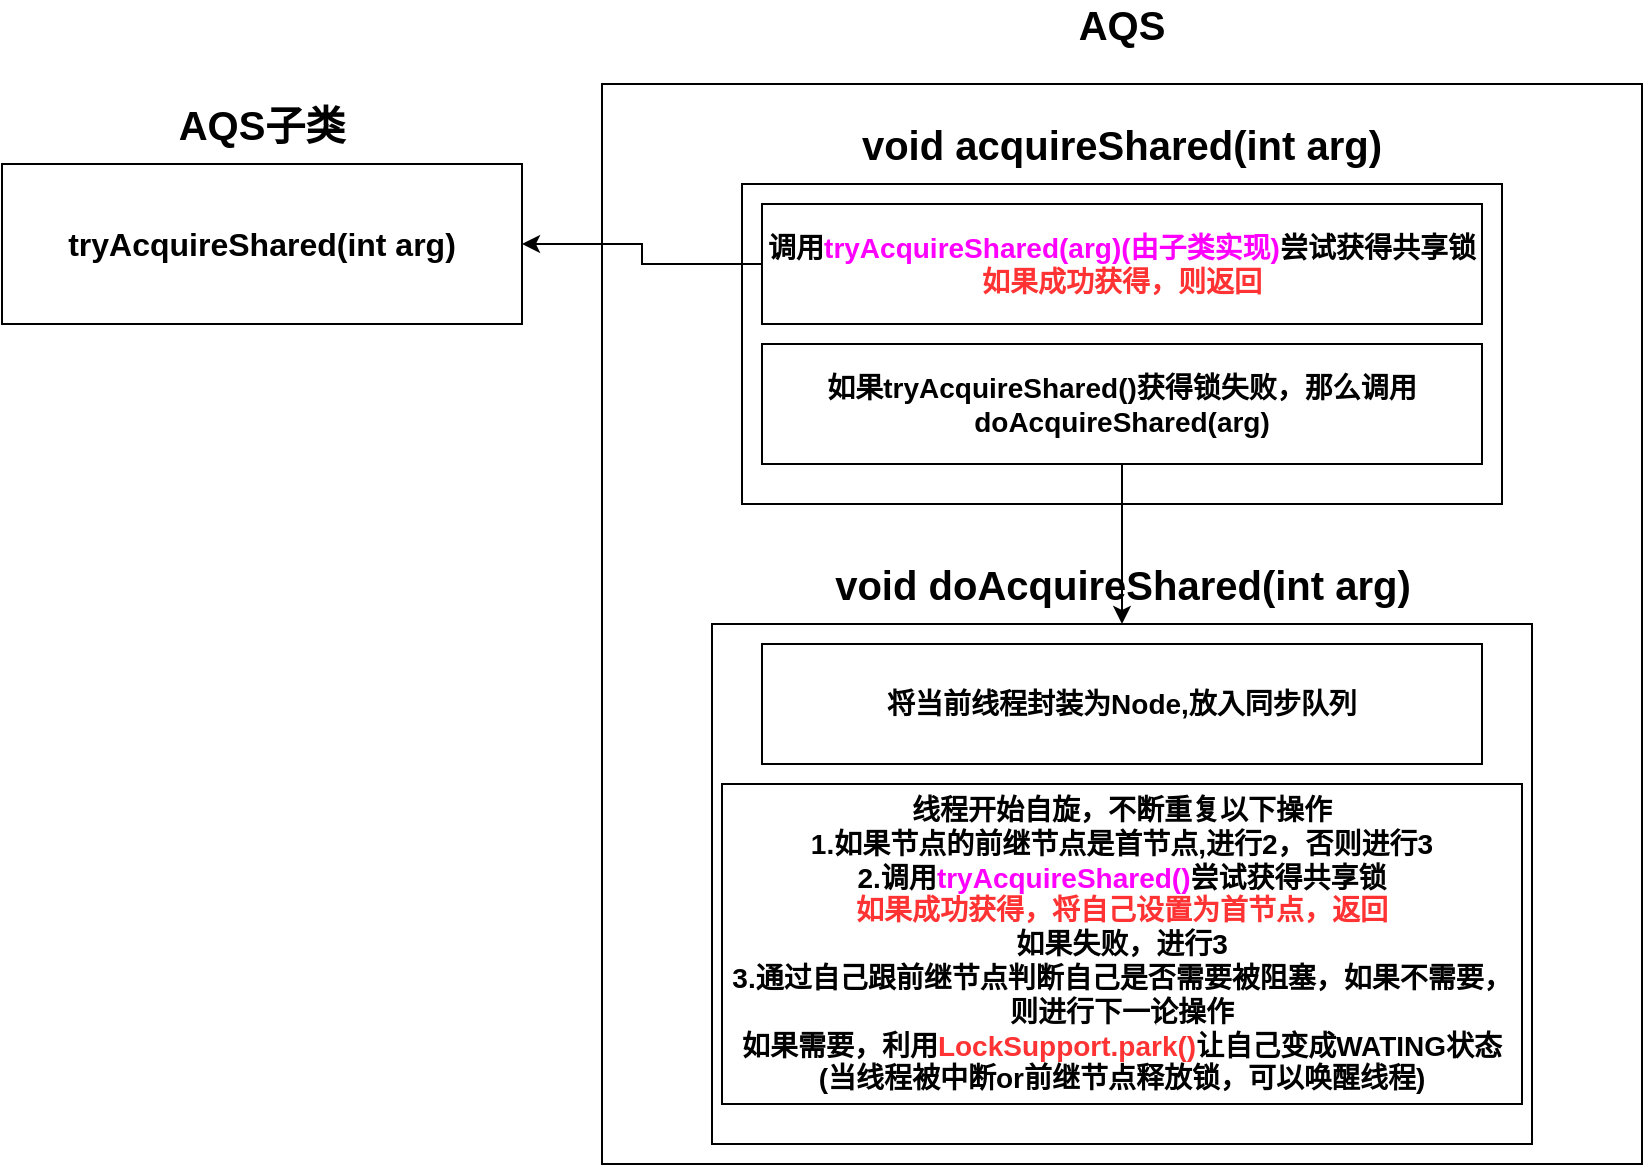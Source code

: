 <mxfile version="15.2.7" type="device"><diagram id="93SUg-u_EPSsuYki_Jcq" name="第 1 页"><mxGraphModel dx="1851" dy="592" grid="1" gridSize="10" guides="1" tooltips="1" connect="1" arrows="1" fold="1" page="1" pageScale="1" pageWidth="827" pageHeight="1169" math="0" shadow="0"><root><mxCell id="0"/><mxCell id="1" parent="0"/><mxCell id="FAWYg3j6sBwUgS_7yUqw-1" value="" style="rounded=0;whiteSpace=wrap;html=1;" parent="1" vertex="1"><mxGeometry x="120" y="120" width="520" height="540" as="geometry"/></mxCell><mxCell id="FAWYg3j6sBwUgS_7yUqw-2" value="&lt;b&gt;&lt;font style=&quot;font-size: 20px&quot;&gt;AQS&lt;/font&gt;&lt;/b&gt;" style="text;html=1;strokeColor=none;fillColor=none;align=center;verticalAlign=middle;whiteSpace=wrap;rounded=0;" parent="1" vertex="1"><mxGeometry x="360" y="80" width="40" height="20" as="geometry"/></mxCell><mxCell id="FAWYg3j6sBwUgS_7yUqw-3" value="" style="rounded=0;whiteSpace=wrap;html=1;" parent="1" vertex="1"><mxGeometry x="190" y="170" width="380" height="160" as="geometry"/></mxCell><mxCell id="FAWYg3j6sBwUgS_7yUqw-5" value="&lt;b&gt;&lt;font style=&quot;font-size: 20px&quot;&gt;void acquireShared(int arg)&lt;/font&gt;&lt;/b&gt;" style="text;html=1;strokeColor=none;fillColor=none;align=center;verticalAlign=middle;whiteSpace=wrap;rounded=0;" parent="1" vertex="1"><mxGeometry x="235" y="140" width="290" height="20" as="geometry"/></mxCell><mxCell id="FAWYg3j6sBwUgS_7yUqw-12" style="edgeStyle=orthogonalEdgeStyle;rounded=0;orthogonalLoop=1;jettySize=auto;html=1;exitX=0;exitY=0.5;exitDx=0;exitDy=0;entryX=1;entryY=0.5;entryDx=0;entryDy=0;" parent="1" source="FAWYg3j6sBwUgS_7yUqw-6" target="FAWYg3j6sBwUgS_7yUqw-7" edge="1"><mxGeometry relative="1" as="geometry"/></mxCell><mxCell id="FAWYg3j6sBwUgS_7yUqw-6" value="&lt;b style=&quot;font-size: 14px&quot;&gt;调用&lt;font color=&quot;#ff00ff&quot;&gt;tryAcquireShared(arg)(由子类实现)&lt;/font&gt;尝试获得共享锁&lt;br&gt;&lt;font color=&quot;#ff3333&quot;&gt;如果成功获得，则返回&lt;/font&gt;&lt;/b&gt;" style="rounded=0;whiteSpace=wrap;html=1;" parent="1" vertex="1"><mxGeometry x="200" y="180" width="360" height="60" as="geometry"/></mxCell><mxCell id="FAWYg3j6sBwUgS_7yUqw-7" value="&lt;b&gt;&lt;font style=&quot;font-size: 16px&quot;&gt;tryAcquireShared(int arg)&lt;/font&gt;&lt;/b&gt;" style="rounded=0;whiteSpace=wrap;html=1;" parent="1" vertex="1"><mxGeometry x="-180" y="160" width="260" height="80" as="geometry"/></mxCell><mxCell id="FAWYg3j6sBwUgS_7yUqw-8" value="&lt;b&gt;&lt;font style=&quot;font-size: 20px&quot;&gt;AQS子类&lt;/font&gt;&lt;/b&gt;" style="text;html=1;strokeColor=none;fillColor=none;align=center;verticalAlign=middle;whiteSpace=wrap;rounded=0;" parent="1" vertex="1"><mxGeometry x="-110" y="130" width="120" height="20" as="geometry"/></mxCell><mxCell id="FAWYg3j6sBwUgS_7yUqw-19" style="edgeStyle=orthogonalEdgeStyle;rounded=0;orthogonalLoop=1;jettySize=auto;html=1;exitX=0.5;exitY=1;exitDx=0;exitDy=0;entryX=0.5;entryY=0;entryDx=0;entryDy=0;" parent="1" source="FAWYg3j6sBwUgS_7yUqw-13" target="FAWYg3j6sBwUgS_7yUqw-14" edge="1"><mxGeometry relative="1" as="geometry"/></mxCell><mxCell id="FAWYg3j6sBwUgS_7yUqw-13" value="&lt;span style=&quot;font-size: 14px&quot;&gt;&lt;b&gt;如果tryAcquireShared()获得锁失败，那么调用doAcquireShared(arg)&lt;/b&gt;&lt;/span&gt;" style="rounded=0;whiteSpace=wrap;html=1;" parent="1" vertex="1"><mxGeometry x="200" y="250" width="360" height="60" as="geometry"/></mxCell><mxCell id="FAWYg3j6sBwUgS_7yUqw-14" value="" style="rounded=0;whiteSpace=wrap;html=1;" parent="1" vertex="1"><mxGeometry x="175" y="390" width="410" height="260" as="geometry"/></mxCell><mxCell id="FAWYg3j6sBwUgS_7yUqw-15" value="&lt;b&gt;&lt;font style=&quot;font-size: 20px&quot;&gt;void doAcquireShared(int arg)&lt;/font&gt;&lt;/b&gt;" style="text;html=1;strokeColor=none;fillColor=none;align=center;verticalAlign=middle;whiteSpace=wrap;rounded=0;" parent="1" vertex="1"><mxGeometry x="212.5" y="360" width="335" height="20" as="geometry"/></mxCell><mxCell id="FAWYg3j6sBwUgS_7yUqw-16" value="&lt;span style=&quot;font-size: 14px&quot;&gt;&lt;b&gt;将当前线程封装为Node,放入同步队列&lt;/b&gt;&lt;/span&gt;" style="rounded=0;whiteSpace=wrap;html=1;" parent="1" vertex="1"><mxGeometry x="200" y="400" width="360" height="60" as="geometry"/></mxCell><mxCell id="FAWYg3j6sBwUgS_7yUqw-17" value="&lt;span style=&quot;font-size: 14px&quot;&gt;&lt;b&gt;线程开始自旋，不断重复以下操作&lt;br&gt;1.如果节点的前继节点是首节点,进行2，否则进行3&lt;br&gt;2.调用&lt;font color=&quot;#ff00ff&quot;&gt;tryAcquireShared()&lt;/font&gt;尝试获得共享锁&lt;br&gt;&lt;font color=&quot;#ff3333&quot;&gt;如果成功获得，将自己设置为首节点，返回&lt;br&gt;&lt;/font&gt;如果失败，进行3&lt;br&gt;3.通过自己跟前继节点判断自己是否需要被阻塞，如果不需要，则进行下一论操作&lt;br&gt;如果需要，利用&lt;font color=&quot;#ff3333&quot;&gt;LockSupport.park()&lt;/font&gt;让自己变成WATING状态&lt;br&gt;(当线程被中断or前继节点释放锁，可以唤醒线程)&lt;br&gt;&lt;/b&gt;&lt;/span&gt;" style="rounded=0;whiteSpace=wrap;html=1;" parent="1" vertex="1"><mxGeometry x="180" y="470" width="400" height="160" as="geometry"/></mxCell></root></mxGraphModel></diagram></mxfile>